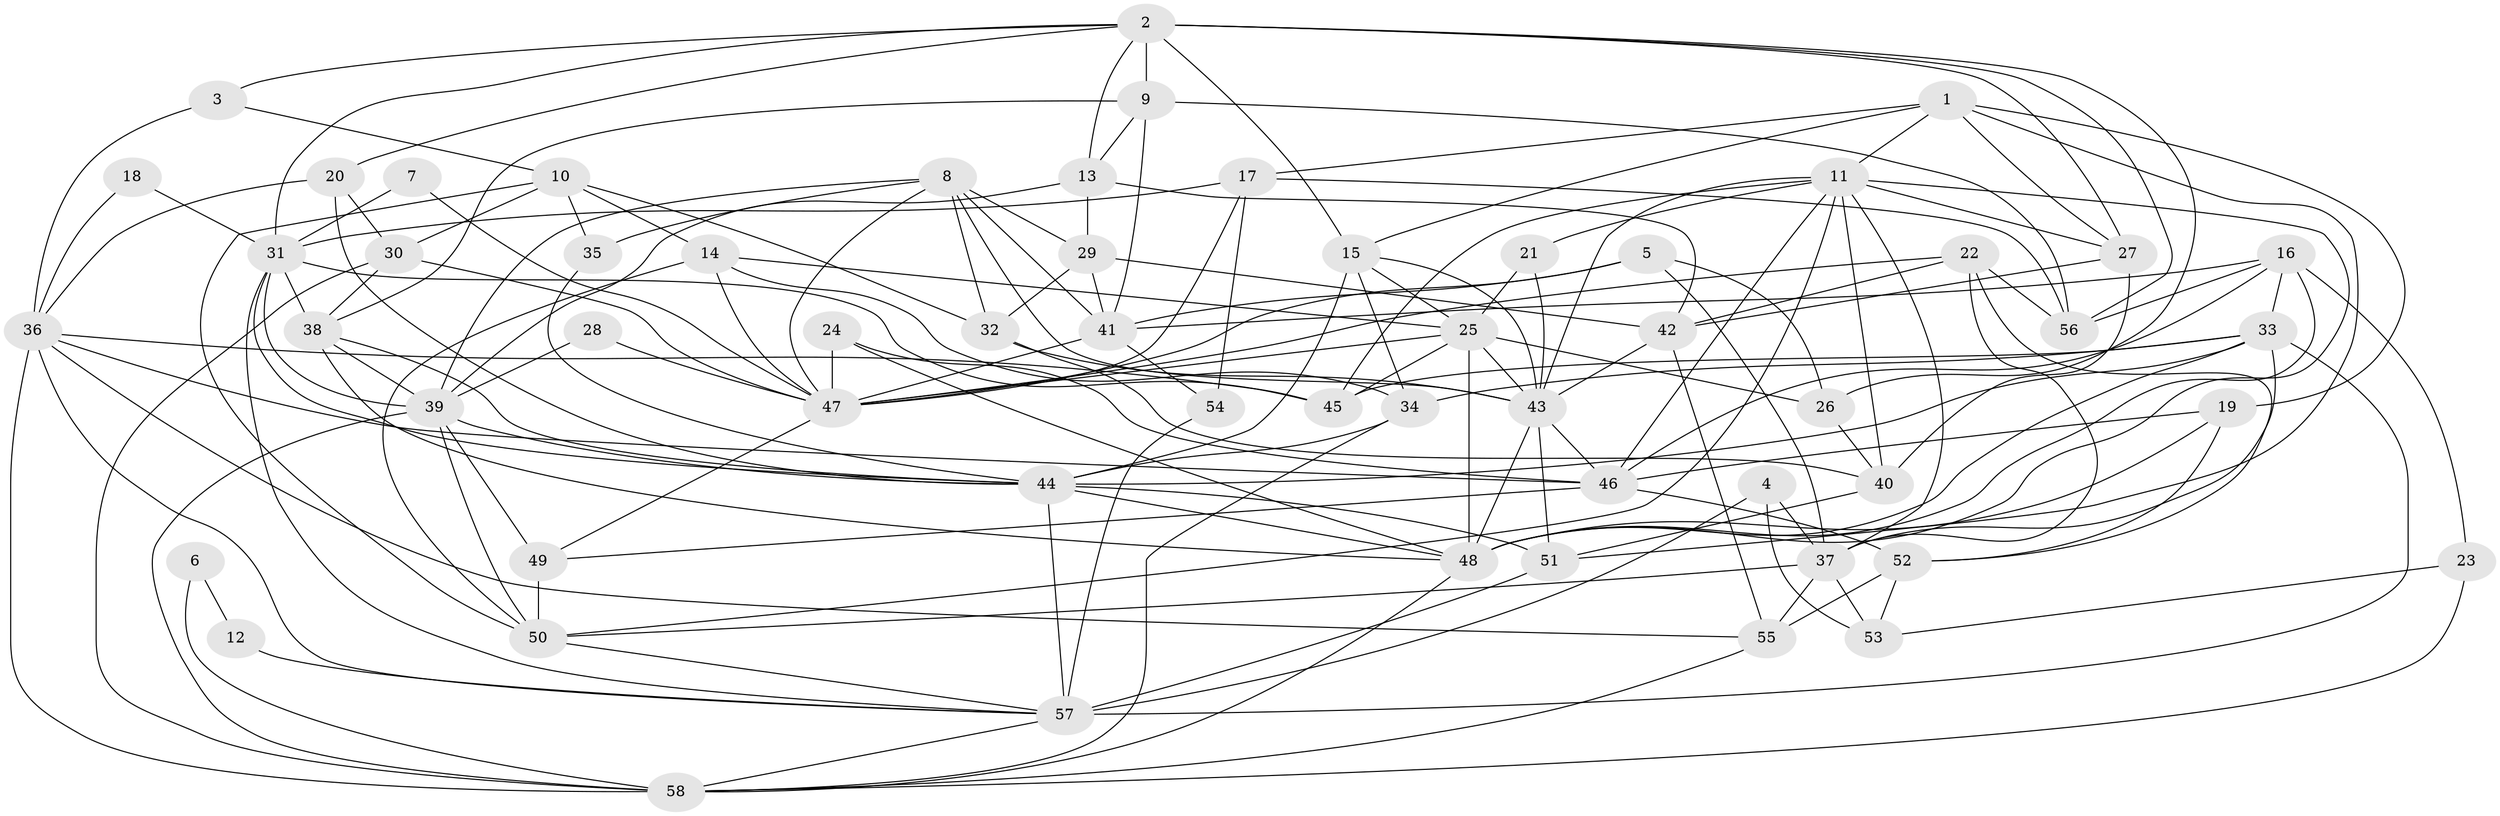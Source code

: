 // original degree distribution, {6: 0.05217391304347826, 5: 0.23478260869565218, 4: 0.24347826086956523, 3: 0.25217391304347825, 8: 0.043478260869565216, 2: 0.1565217391304348, 7: 0.017391304347826087}
// Generated by graph-tools (version 1.1) at 2025/26/03/09/25 03:26:17]
// undirected, 58 vertices, 165 edges
graph export_dot {
graph [start="1"]
  node [color=gray90,style=filled];
  1;
  2;
  3;
  4;
  5;
  6;
  7;
  8;
  9;
  10;
  11;
  12;
  13;
  14;
  15;
  16;
  17;
  18;
  19;
  20;
  21;
  22;
  23;
  24;
  25;
  26;
  27;
  28;
  29;
  30;
  31;
  32;
  33;
  34;
  35;
  36;
  37;
  38;
  39;
  40;
  41;
  42;
  43;
  44;
  45;
  46;
  47;
  48;
  49;
  50;
  51;
  52;
  53;
  54;
  55;
  56;
  57;
  58;
  1 -- 11 [weight=1.0];
  1 -- 15 [weight=1.0];
  1 -- 17 [weight=1.0];
  1 -- 19 [weight=1.0];
  1 -- 27 [weight=1.0];
  1 -- 51 [weight=1.0];
  2 -- 3 [weight=1.0];
  2 -- 9 [weight=1.0];
  2 -- 13 [weight=1.0];
  2 -- 15 [weight=1.0];
  2 -- 20 [weight=1.0];
  2 -- 26 [weight=1.0];
  2 -- 27 [weight=1.0];
  2 -- 31 [weight=1.0];
  2 -- 56 [weight=1.0];
  3 -- 10 [weight=1.0];
  3 -- 36 [weight=1.0];
  4 -- 37 [weight=1.0];
  4 -- 53 [weight=1.0];
  4 -- 57 [weight=2.0];
  5 -- 26 [weight=1.0];
  5 -- 37 [weight=1.0];
  5 -- 41 [weight=1.0];
  5 -- 47 [weight=2.0];
  6 -- 12 [weight=1.0];
  6 -- 58 [weight=2.0];
  7 -- 31 [weight=1.0];
  7 -- 47 [weight=1.0];
  8 -- 29 [weight=1.0];
  8 -- 32 [weight=1.0];
  8 -- 35 [weight=1.0];
  8 -- 39 [weight=1.0];
  8 -- 41 [weight=1.0];
  8 -- 43 [weight=1.0];
  8 -- 47 [weight=1.0];
  9 -- 13 [weight=1.0];
  9 -- 38 [weight=1.0];
  9 -- 41 [weight=2.0];
  9 -- 56 [weight=1.0];
  10 -- 14 [weight=1.0];
  10 -- 30 [weight=1.0];
  10 -- 32 [weight=1.0];
  10 -- 35 [weight=1.0];
  10 -- 50 [weight=1.0];
  11 -- 21 [weight=1.0];
  11 -- 27 [weight=1.0];
  11 -- 37 [weight=1.0];
  11 -- 40 [weight=1.0];
  11 -- 43 [weight=1.0];
  11 -- 45 [weight=1.0];
  11 -- 46 [weight=1.0];
  11 -- 48 [weight=1.0];
  11 -- 50 [weight=1.0];
  12 -- 57 [weight=1.0];
  13 -- 29 [weight=1.0];
  13 -- 39 [weight=1.0];
  13 -- 42 [weight=1.0];
  14 -- 25 [weight=1.0];
  14 -- 34 [weight=1.0];
  14 -- 47 [weight=1.0];
  14 -- 50 [weight=1.0];
  15 -- 25 [weight=1.0];
  15 -- 34 [weight=1.0];
  15 -- 43 [weight=1.0];
  15 -- 44 [weight=1.0];
  16 -- 23 [weight=1.0];
  16 -- 33 [weight=1.0];
  16 -- 41 [weight=1.0];
  16 -- 46 [weight=1.0];
  16 -- 48 [weight=1.0];
  16 -- 56 [weight=1.0];
  17 -- 31 [weight=1.0];
  17 -- 47 [weight=1.0];
  17 -- 54 [weight=1.0];
  17 -- 56 [weight=1.0];
  18 -- 31 [weight=1.0];
  18 -- 36 [weight=1.0];
  19 -- 46 [weight=1.0];
  19 -- 48 [weight=1.0];
  19 -- 52 [weight=1.0];
  20 -- 30 [weight=1.0];
  20 -- 36 [weight=1.0];
  20 -- 44 [weight=1.0];
  21 -- 25 [weight=1.0];
  21 -- 43 [weight=1.0];
  22 -- 37 [weight=1.0];
  22 -- 42 [weight=1.0];
  22 -- 47 [weight=1.0];
  22 -- 52 [weight=1.0];
  22 -- 56 [weight=1.0];
  23 -- 53 [weight=1.0];
  23 -- 58 [weight=1.0];
  24 -- 46 [weight=1.0];
  24 -- 47 [weight=1.0];
  24 -- 48 [weight=1.0];
  25 -- 26 [weight=1.0];
  25 -- 43 [weight=1.0];
  25 -- 45 [weight=1.0];
  25 -- 47 [weight=1.0];
  25 -- 48 [weight=2.0];
  26 -- 40 [weight=1.0];
  27 -- 40 [weight=1.0];
  27 -- 42 [weight=1.0];
  28 -- 39 [weight=1.0];
  28 -- 47 [weight=1.0];
  29 -- 32 [weight=1.0];
  29 -- 41 [weight=1.0];
  29 -- 42 [weight=1.0];
  30 -- 38 [weight=1.0];
  30 -- 47 [weight=1.0];
  30 -- 58 [weight=1.0];
  31 -- 38 [weight=1.0];
  31 -- 39 [weight=1.0];
  31 -- 44 [weight=1.0];
  31 -- 45 [weight=1.0];
  31 -- 57 [weight=1.0];
  32 -- 40 [weight=1.0];
  32 -- 43 [weight=1.0];
  33 -- 34 [weight=1.0];
  33 -- 37 [weight=1.0];
  33 -- 44 [weight=1.0];
  33 -- 45 [weight=1.0];
  33 -- 48 [weight=1.0];
  33 -- 57 [weight=1.0];
  34 -- 44 [weight=1.0];
  34 -- 58 [weight=1.0];
  35 -- 44 [weight=1.0];
  36 -- 45 [weight=1.0];
  36 -- 46 [weight=1.0];
  36 -- 55 [weight=1.0];
  36 -- 57 [weight=1.0];
  36 -- 58 [weight=1.0];
  37 -- 50 [weight=1.0];
  37 -- 53 [weight=1.0];
  37 -- 55 [weight=1.0];
  38 -- 39 [weight=1.0];
  38 -- 44 [weight=1.0];
  38 -- 48 [weight=1.0];
  39 -- 44 [weight=1.0];
  39 -- 49 [weight=1.0];
  39 -- 50 [weight=1.0];
  39 -- 58 [weight=1.0];
  40 -- 51 [weight=1.0];
  41 -- 47 [weight=1.0];
  41 -- 54 [weight=1.0];
  42 -- 43 [weight=1.0];
  42 -- 55 [weight=1.0];
  43 -- 46 [weight=1.0];
  43 -- 48 [weight=1.0];
  43 -- 51 [weight=1.0];
  44 -- 48 [weight=1.0];
  44 -- 51 [weight=1.0];
  44 -- 57 [weight=1.0];
  46 -- 49 [weight=1.0];
  46 -- 52 [weight=1.0];
  47 -- 49 [weight=1.0];
  48 -- 58 [weight=1.0];
  49 -- 50 [weight=1.0];
  50 -- 57 [weight=1.0];
  51 -- 57 [weight=1.0];
  52 -- 53 [weight=1.0];
  52 -- 55 [weight=1.0];
  54 -- 57 [weight=1.0];
  55 -- 58 [weight=1.0];
  57 -- 58 [weight=1.0];
}
